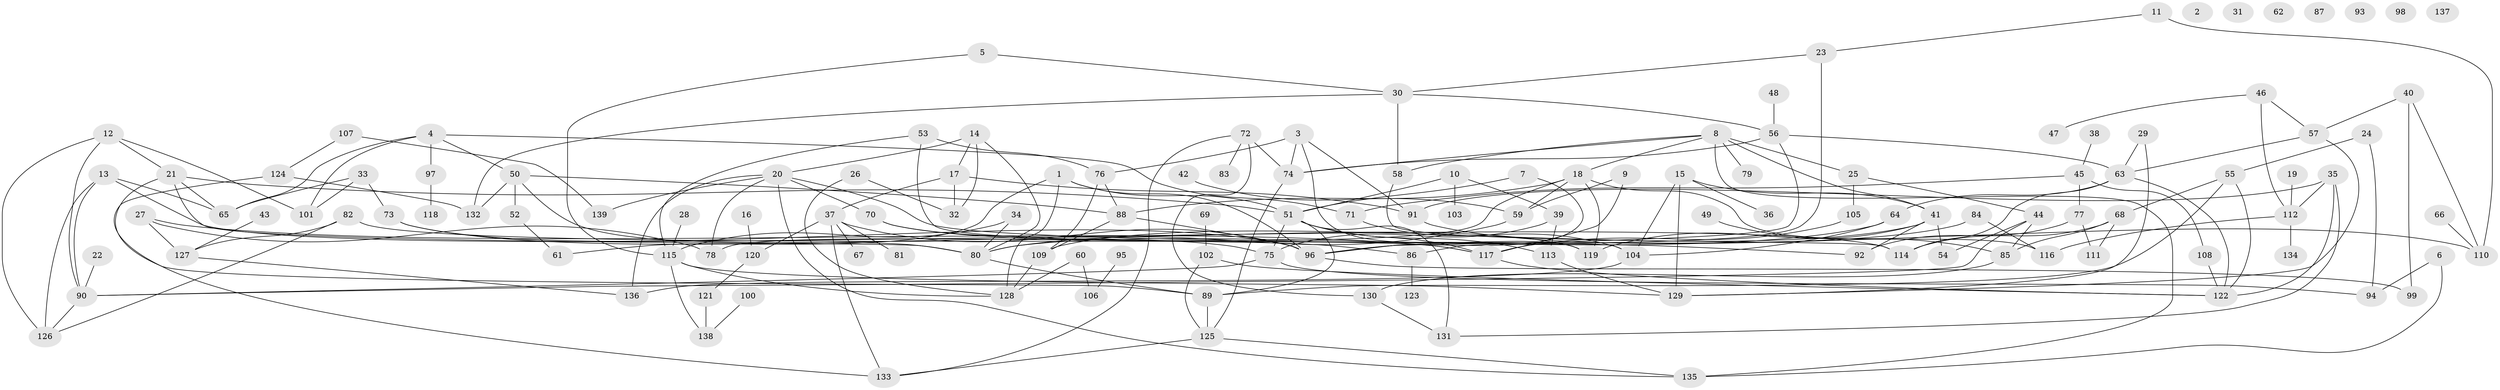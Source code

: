// coarse degree distribution, {0: 0.08433734939759036, 3: 0.1566265060240964, 9: 0.012048192771084338, 1: 0.21686746987951808, 4: 0.0963855421686747, 2: 0.1566265060240964, 5: 0.14457831325301204, 6: 0.060240963855421686, 8: 0.012048192771084338, 7: 0.03614457831325301, 13: 0.012048192771084338, 14: 0.012048192771084338}
// Generated by graph-tools (version 1.1) at 2025/42/03/04/25 21:42:50]
// undirected, 139 vertices, 215 edges
graph export_dot {
graph [start="1"]
  node [color=gray90,style=filled];
  1;
  2;
  3;
  4;
  5;
  6;
  7;
  8;
  9;
  10;
  11;
  12;
  13;
  14;
  15;
  16;
  17;
  18;
  19;
  20;
  21;
  22;
  23;
  24;
  25;
  26;
  27;
  28;
  29;
  30;
  31;
  32;
  33;
  34;
  35;
  36;
  37;
  38;
  39;
  40;
  41;
  42;
  43;
  44;
  45;
  46;
  47;
  48;
  49;
  50;
  51;
  52;
  53;
  54;
  55;
  56;
  57;
  58;
  59;
  60;
  61;
  62;
  63;
  64;
  65;
  66;
  67;
  68;
  69;
  70;
  71;
  72;
  73;
  74;
  75;
  76;
  77;
  78;
  79;
  80;
  81;
  82;
  83;
  84;
  85;
  86;
  87;
  88;
  89;
  90;
  91;
  92;
  93;
  94;
  95;
  96;
  97;
  98;
  99;
  100;
  101;
  102;
  103;
  104;
  105;
  106;
  107;
  108;
  109;
  110;
  111;
  112;
  113;
  114;
  115;
  116;
  117;
  118;
  119;
  120;
  121;
  122;
  123;
  124;
  125;
  126;
  127;
  128;
  129;
  130;
  131;
  132;
  133;
  134;
  135;
  136;
  137;
  138;
  139;
  1 -- 51;
  1 -- 61;
  1 -- 96;
  1 -- 128;
  3 -- 74;
  3 -- 76;
  3 -- 91;
  3 -- 119;
  4 -- 50;
  4 -- 65;
  4 -- 71;
  4 -- 97;
  4 -- 101;
  5 -- 30;
  5 -- 115;
  6 -- 94;
  6 -- 135;
  7 -- 51;
  7 -- 96;
  8 -- 18;
  8 -- 25;
  8 -- 41;
  8 -- 58;
  8 -- 74;
  8 -- 79;
  8 -- 135;
  9 -- 59;
  9 -- 117;
  10 -- 39;
  10 -- 51;
  10 -- 103;
  11 -- 23;
  11 -- 110;
  12 -- 21;
  12 -- 90;
  12 -- 101;
  12 -- 126;
  13 -- 65;
  13 -- 90;
  13 -- 114;
  13 -- 126;
  14 -- 17;
  14 -- 20;
  14 -- 32;
  14 -- 80;
  15 -- 36;
  15 -- 41;
  15 -- 104;
  15 -- 129;
  16 -- 120;
  17 -- 32;
  17 -- 37;
  17 -- 91;
  18 -- 59;
  18 -- 78;
  18 -- 88;
  18 -- 116;
  18 -- 119;
  19 -- 112;
  20 -- 70;
  20 -- 78;
  20 -- 92;
  20 -- 135;
  20 -- 136;
  20 -- 139;
  21 -- 51;
  21 -- 65;
  21 -- 80;
  21 -- 89;
  22 -- 90;
  23 -- 30;
  23 -- 86;
  24 -- 55;
  24 -- 94;
  25 -- 44;
  25 -- 105;
  26 -- 32;
  26 -- 128;
  27 -- 78;
  27 -- 117;
  27 -- 127;
  28 -- 115;
  29 -- 63;
  29 -- 129;
  30 -- 56;
  30 -- 58;
  30 -- 132;
  33 -- 65;
  33 -- 73;
  33 -- 101;
  34 -- 80;
  34 -- 115;
  35 -- 91;
  35 -- 112;
  35 -- 122;
  35 -- 131;
  37 -- 67;
  37 -- 81;
  37 -- 96;
  37 -- 120;
  37 -- 133;
  38 -- 45;
  39 -- 75;
  39 -- 113;
  40 -- 57;
  40 -- 99;
  40 -- 110;
  41 -- 54;
  41 -- 92;
  41 -- 109;
  41 -- 119;
  42 -- 59;
  43 -- 127;
  44 -- 54;
  44 -- 85;
  44 -- 90;
  45 -- 71;
  45 -- 77;
  45 -- 108;
  46 -- 47;
  46 -- 57;
  46 -- 112;
  48 -- 56;
  49 -- 85;
  50 -- 52;
  50 -- 80;
  50 -- 88;
  50 -- 132;
  51 -- 75;
  51 -- 89;
  51 -- 113;
  51 -- 117;
  51 -- 131;
  52 -- 61;
  53 -- 76;
  53 -- 104;
  53 -- 115;
  55 -- 68;
  55 -- 89;
  55 -- 122;
  56 -- 63;
  56 -- 74;
  56 -- 96;
  57 -- 63;
  57 -- 129;
  58 -- 114;
  59 -- 80;
  60 -- 106;
  60 -- 128;
  63 -- 64;
  63 -- 114;
  63 -- 122;
  64 -- 80;
  64 -- 104;
  66 -- 110;
  68 -- 85;
  68 -- 111;
  68 -- 114;
  69 -- 102;
  70 -- 86;
  70 -- 119;
  71 -- 104;
  72 -- 74;
  72 -- 83;
  72 -- 130;
  72 -- 133;
  73 -- 75;
  73 -- 96;
  74 -- 125;
  75 -- 90;
  75 -- 94;
  76 -- 88;
  76 -- 109;
  77 -- 92;
  77 -- 111;
  80 -- 89;
  82 -- 117;
  82 -- 126;
  82 -- 127;
  84 -- 96;
  84 -- 116;
  85 -- 130;
  86 -- 123;
  88 -- 96;
  88 -- 109;
  89 -- 125;
  90 -- 126;
  91 -- 110;
  95 -- 106;
  96 -- 99;
  97 -- 118;
  100 -- 138;
  102 -- 122;
  102 -- 125;
  104 -- 136;
  105 -- 117;
  107 -- 124;
  107 -- 139;
  108 -- 122;
  109 -- 128;
  112 -- 116;
  112 -- 134;
  113 -- 129;
  115 -- 128;
  115 -- 129;
  115 -- 138;
  117 -- 122;
  120 -- 121;
  121 -- 138;
  124 -- 132;
  124 -- 133;
  125 -- 133;
  125 -- 135;
  127 -- 136;
  130 -- 131;
}
